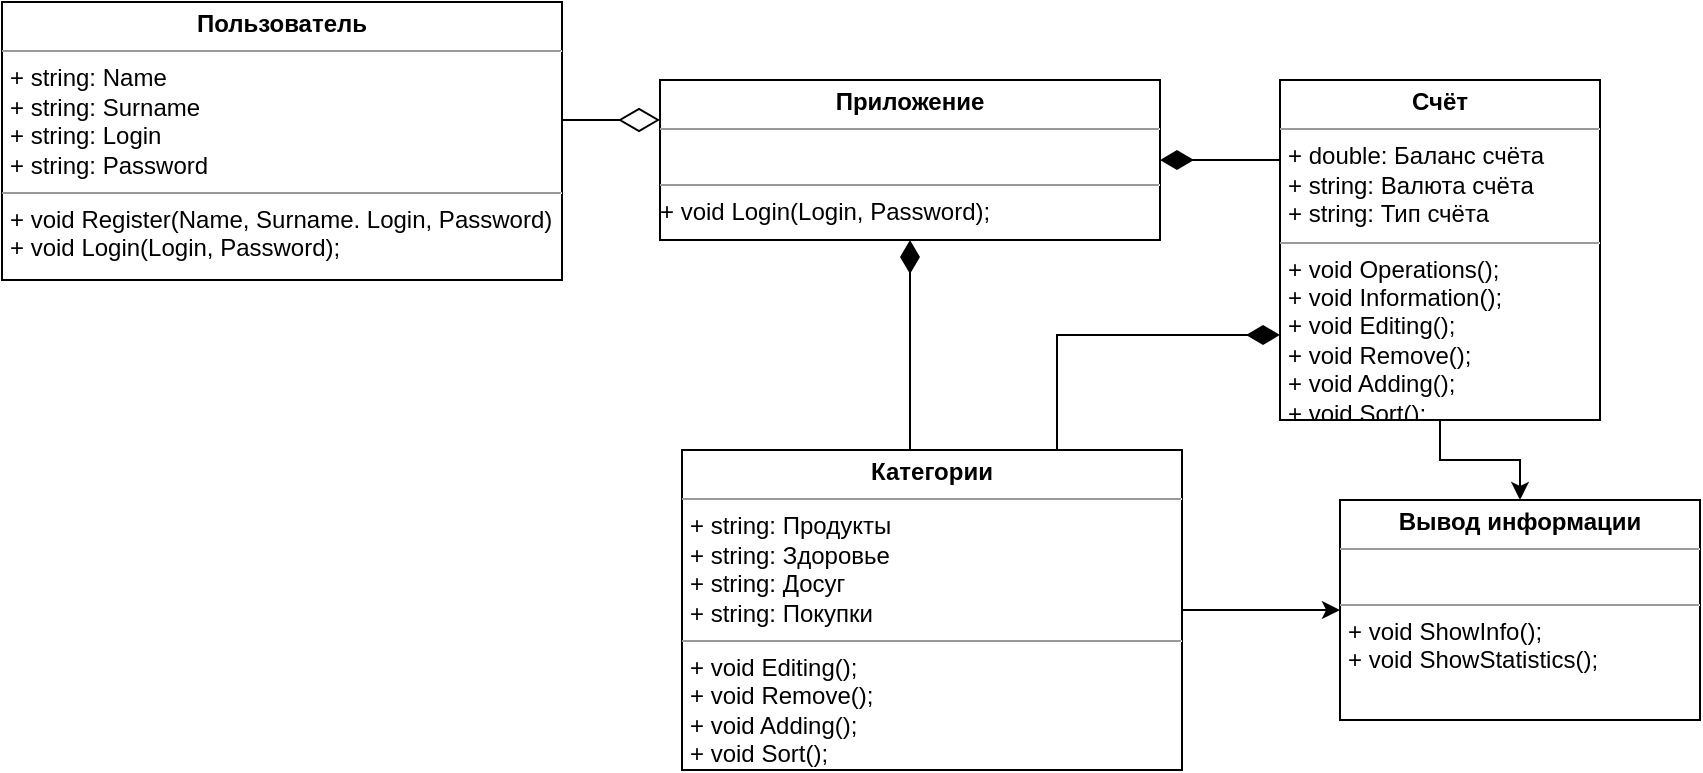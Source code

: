 <mxfile version="12.9.9" type="device"><diagram id="VvGEcPX_Zm-ya47LP8DT" name="Страница 1"><mxGraphModel dx="1486" dy="626" grid="0" gridSize="10" guides="1" tooltips="1" connect="1" arrows="1" fold="1" page="0" pageScale="1" pageWidth="827" pageHeight="1169" math="0" shadow="0"><root><mxCell id="0"/><mxCell id="1" parent="0"/><mxCell id="Oz91V3kEbgwfESpAV-5C-1" style="rounded=0;orthogonalLoop=1;jettySize=auto;html=1;exitX=0.75;exitY=0;exitDx=0;exitDy=0;endArrow=diamondThin;endFill=1;strokeWidth=1;endSize=14;entryX=0;entryY=0.75;entryDx=0;entryDy=0;edgeStyle=orthogonalEdgeStyle;" edge="1" parent="1" source="Oz91V3kEbgwfESpAV-5C-11" target="Oz91V3kEbgwfESpAV-5C-6"><mxGeometry relative="1" as="geometry"><mxPoint x="459" y="340" as="sourcePoint"/><mxPoint x="499" y="270" as="targetPoint"/></mxGeometry></mxCell><mxCell id="Oz91V3kEbgwfESpAV-5C-2" value="&lt;p style=&quot;margin: 0px ; margin-top: 4px ; text-align: center&quot;&gt;&lt;b&gt;Вывод информации&lt;/b&gt;&lt;/p&gt;&lt;hr size=&quot;1&quot;&gt;&lt;p style=&quot;margin: 0px 0px 0px 4px&quot;&gt;&lt;br&gt;&lt;/p&gt;&lt;hr size=&quot;1&quot;&gt;&lt;p style=&quot;margin: 0px ; margin-left: 4px&quot;&gt;&lt;span&gt;+ void ShowInfo();&lt;/span&gt;&lt;/p&gt;&lt;p style=&quot;margin: 0px ; margin-left: 4px&quot;&gt;&lt;span&gt;+ void ShowStatistics();&lt;/span&gt;&lt;/p&gt;" style="verticalAlign=top;align=left;overflow=fill;fontSize=12;fontFamily=Helvetica;html=1;" vertex="1" parent="1"><mxGeometry x="589" y="380" width="180" height="110" as="geometry"/></mxCell><mxCell id="Oz91V3kEbgwfESpAV-5C-3" style="edgeStyle=orthogonalEdgeStyle;rounded=0;orthogonalLoop=1;jettySize=auto;html=1;exitX=0.5;exitY=0;exitDx=0;exitDy=0;entryX=0.5;entryY=1;entryDx=0;entryDy=0;endArrow=diamondThin;endFill=1;endSize=14;" edge="1" parent="1" source="Oz91V3kEbgwfESpAV-5C-11" target="Oz91V3kEbgwfESpAV-5C-9"><mxGeometry relative="1" as="geometry"><Array as="points"><mxPoint x="374" y="355"/></Array><mxPoint x="379" y="340" as="sourcePoint"/></mxGeometry></mxCell><mxCell id="Oz91V3kEbgwfESpAV-5C-5" value="" style="edgeStyle=orthogonalEdgeStyle;rounded=0;orthogonalLoop=1;jettySize=auto;html=1;" edge="1" parent="1" source="Oz91V3kEbgwfESpAV-5C-6" target="Oz91V3kEbgwfESpAV-5C-2"><mxGeometry relative="1" as="geometry"/></mxCell><mxCell id="Oz91V3kEbgwfESpAV-5C-6" value="&lt;p style=&quot;margin: 0px ; margin-top: 4px ; text-align: center&quot;&gt;&lt;b&gt;Счёт&lt;/b&gt;&lt;/p&gt;&lt;hr size=&quot;1&quot;&gt;&lt;p style=&quot;margin: 0px ; margin-left: 4px&quot;&gt;+ double: Баланс счёта&lt;br&gt;&lt;/p&gt;&lt;p style=&quot;margin: 0px ; margin-left: 4px&quot;&gt;+ string: Валюта счёта&lt;/p&gt;&lt;p style=&quot;margin: 0px ; margin-left: 4px&quot;&gt;+ string: Тип счёта&lt;/p&gt;&lt;hr size=&quot;1&quot;&gt;&lt;p style=&quot;margin: 0px ; margin-left: 4px&quot;&gt;+ void Operations();&lt;/p&gt;&lt;p style=&quot;margin: 0px ; margin-left: 4px&quot;&gt;+ void Information();&lt;/p&gt;&lt;p style=&quot;margin: 0px ; margin-left: 4px&quot;&gt;+ void Editing();&lt;/p&gt;&lt;p style=&quot;margin: 0px ; margin-left: 4px&quot;&gt;+ void Remove();&lt;/p&gt;&lt;p style=&quot;margin: 0px ; margin-left: 4px&quot;&gt;+ void Adding();&lt;/p&gt;&lt;p style=&quot;margin: 0px ; margin-left: 4px&quot;&gt;+ void Sort();&lt;br&gt;&lt;/p&gt;" style="verticalAlign=top;align=left;overflow=fill;fontSize=12;fontFamily=Helvetica;html=1;" vertex="1" parent="1"><mxGeometry x="559" y="170" width="160" height="170" as="geometry"/></mxCell><mxCell id="Oz91V3kEbgwfESpAV-5C-7" style="edgeStyle=orthogonalEdgeStyle;rounded=0;orthogonalLoop=1;jettySize=auto;html=1;exitX=1;exitY=0.5;exitDx=0;exitDy=0;entryX=0;entryY=0.25;entryDx=0;entryDy=0;endArrow=diamondThin;endFill=0;strokeWidth=1;jumpSize=15;endSize=18;" edge="1" parent="1" source="Oz91V3kEbgwfESpAV-5C-8" target="Oz91V3kEbgwfESpAV-5C-9"><mxGeometry relative="1" as="geometry"><Array as="points"><mxPoint x="99" y="190"/></Array></mxGeometry></mxCell><mxCell id="Oz91V3kEbgwfESpAV-5C-8" value="&lt;p style=&quot;text-align: center ; margin: 4px 0px 0px&quot;&gt;&lt;b&gt;Пользователь&lt;/b&gt;&lt;/p&gt;&lt;hr size=&quot;1&quot;&gt;&lt;p style=&quot;margin: 0px ; margin-left: 4px&quot;&gt;+ string: Name&lt;/p&gt;&lt;p style=&quot;margin: 0px ; margin-left: 4px&quot;&gt;+ string: Surname&lt;/p&gt;&lt;p style=&quot;margin: 0px ; margin-left: 4px&quot;&gt;+ string: Login&lt;/p&gt;&lt;p style=&quot;margin: 0px ; margin-left: 4px&quot;&gt;+ string: Password&lt;/p&gt;&lt;hr size=&quot;1&quot;&gt;&lt;p style=&quot;margin: 0px ; margin-left: 4px&quot;&gt;&lt;span&gt;+ void Register(Name, Surname. Login, Password)&lt;/span&gt;&lt;/p&gt;&lt;p style=&quot;margin: 0px ; margin-left: 4px&quot;&gt;&lt;span&gt;+ void Login(Login&lt;/span&gt;&lt;span&gt;, Password&lt;/span&gt;&lt;span&gt;);&lt;/span&gt;&lt;br&gt;&lt;/p&gt;&lt;p style=&quot;margin: 0px ; margin-left: 4px&quot;&gt;&lt;br&gt;&lt;/p&gt;" style="verticalAlign=top;align=left;overflow=fill;fontSize=12;fontFamily=Helvetica;html=1;" vertex="1" parent="1"><mxGeometry x="-80" y="131" width="280" height="139" as="geometry"/></mxCell><mxCell id="Oz91V3kEbgwfESpAV-5C-9" value="&lt;p style=&quot;margin: 0px ; margin-top: 4px ; text-align: center&quot;&gt;&lt;b&gt;Приложение&lt;/b&gt;&lt;/p&gt;&lt;hr size=&quot;1&quot;&gt;&lt;p style=&quot;margin: 0px ; margin-left: 4px&quot;&gt;&lt;br&gt;&lt;/p&gt;&lt;hr size=&quot;1&quot;&gt;+ void Login(Login, Password);" style="verticalAlign=top;align=left;overflow=fill;fontSize=12;fontFamily=Helvetica;html=1;" vertex="1" parent="1"><mxGeometry x="249" y="170" width="250" height="80" as="geometry"/></mxCell><mxCell id="Oz91V3kEbgwfESpAV-5C-10" style="rounded=0;orthogonalLoop=1;jettySize=auto;html=1;exitX=0;exitY=0.25;exitDx=0;exitDy=0;endArrow=diamondThin;endFill=1;strokeWidth=1;endSize=14;entryX=1;entryY=0.5;entryDx=0;entryDy=0;edgeStyle=orthogonalEdgeStyle;" edge="1" parent="1" source="Oz91V3kEbgwfESpAV-5C-6" target="Oz91V3kEbgwfESpAV-5C-9"><mxGeometry relative="1" as="geometry"><mxPoint x="469" y="350" as="sourcePoint"/><mxPoint x="569" y="282.5" as="targetPoint"/><Array as="points"><mxPoint x="559" y="210"/></Array></mxGeometry></mxCell><mxCell id="Oz91V3kEbgwfESpAV-5C-12" value="" style="edgeStyle=orthogonalEdgeStyle;rounded=0;orthogonalLoop=1;jettySize=auto;html=1;" edge="1" parent="1" source="Oz91V3kEbgwfESpAV-5C-11" target="Oz91V3kEbgwfESpAV-5C-2"><mxGeometry relative="1" as="geometry"/></mxCell><mxCell id="Oz91V3kEbgwfESpAV-5C-11" value="&lt;p style=&quot;margin: 0px ; margin-top: 4px ; text-align: center&quot;&gt;&lt;b&gt;Категории&lt;/b&gt;&lt;/p&gt;&lt;hr size=&quot;1&quot;&gt;&lt;p style=&quot;margin: 0px ; margin-left: 4px&quot;&gt;+ string: Продукты&lt;/p&gt;&lt;p style=&quot;margin: 0px ; margin-left: 4px&quot;&gt;+ string: Здоровье&lt;/p&gt;&lt;p style=&quot;margin: 0px ; margin-left: 4px&quot;&gt;+ string: Досуг&lt;/p&gt;&lt;p style=&quot;margin: 0px ; margin-left: 4px&quot;&gt;+ string: Покупки&lt;/p&gt;&lt;hr size=&quot;1&quot;&gt;&lt;p style=&quot;margin: 0px 0px 0px 4px&quot;&gt;+ void Editing();&lt;/p&gt;&lt;p style=&quot;margin: 0px 0px 0px 4px&quot;&gt;+ void Remove();&lt;/p&gt;&lt;p style=&quot;margin: 0px 0px 0px 4px&quot;&gt;+ void Adding();&lt;/p&gt;&lt;p style=&quot;margin: 0px ; margin-left: 4px&quot;&gt;&lt;span&gt;+ void S&lt;/span&gt;&lt;span&gt;ort();&lt;/span&gt;&lt;br&gt;&lt;/p&gt;" style="verticalAlign=top;align=left;overflow=fill;fontSize=12;fontFamily=Helvetica;html=1;" vertex="1" parent="1"><mxGeometry x="260" y="355" width="250" height="160" as="geometry"/></mxCell></root></mxGraphModel></diagram></mxfile>